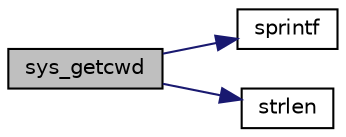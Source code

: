 digraph "sys_getcwd"
{
 // LATEX_PDF_SIZE
  edge [fontname="Helvetica",fontsize="10",labelfontname="Helvetica",labelfontsize="10"];
  node [fontname="Helvetica",fontsize="10",shape=record];
  rankdir="LR";
  Node1 [label="sys_getcwd",height=0.2,width=0.4,color="black", fillcolor="grey75", style="filled", fontcolor="black",tooltip=" "];
  Node1 -> Node2 [color="midnightblue",fontsize="10",style="solid",fontname="Helvetica"];
  Node2 [label="sprintf",height=0.2,width=0.4,color="black", fillcolor="white", style="filled",URL="$kprintf_8h.html#ac38cd16373d98782e1465bd3d5aba470",tooltip=" "];
  Node1 -> Node3 [color="midnightblue",fontsize="10",style="solid",fontname="Helvetica"];
  Node3 [label="strlen",height=0.2,width=0.4,color="black", fillcolor="white", style="filled",URL="$lib_8h.html#ae6c8de953239811a34eeeab09458e55e",tooltip=" "];
}
